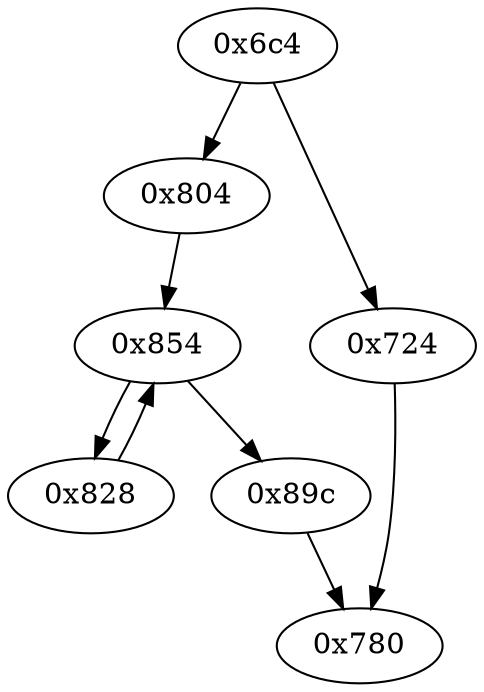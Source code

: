 strict digraph "" {
	graph ["edge"="{}",
		file="/Users/mark/Documents/deobfus-2019-ccs/ALL-CFG/basic-algorithms/fib/1732_recovered.dot",
		"graph"="{u'file': u'/Users/mark/Documents/deobfus-2019-ccs/ALL-CFG/basic-algorithms/fib/1732_recovered.dot'}",
		"node"="{u'opcode': u''}"
	];
	"0x804"	 [opcode="[u'bl', u'bl', u'ldr', u'mov', u'mov', u'ldr', u'ldrb', u'mov', u'b']"];
	"0x854"	 [opcode="[u'str', u'str', u'str', u'ldr', u'ldr', u'ldr', u'cmp', u'mov']"];
	"0x804" -> "0x854";
	"0x780"	 [opcode="[u'str', u'mov']"];
	"0x828"	 [opcode="[u'ldr', u'ldr', u'add', u'ldr', u'ldr', u'sub', u'add', u'add', u'ldr']"];
	"0x828" -> "0x854";
	"0x724"	 [opcode="[u'ldr', u'mov']"];
	"0x724" -> "0x780";
	"0x89c"	 [opcode="[u'ldr', u'ldr', u'bl', u'ldr', u'ldr', u'ldr', u'mov', u'mvn', u'add', u'b']"];
	"0x89c" -> "0x780";
	"0x854" -> "0x828";
	"0x854" -> "0x89c";
	"0x6c4"	 [opcode="[u'push', u'add', u'sub', u'str', u'ldr', u'cmp', u'ldr', u'ldr', u'mvn', u'add', u'ldr', u'ldr', u'str', u'ldr', u'ldr', u'ldr', \
u'ldr', u'ldr', u'ldr', u'mov', u'ldr', u'add', u'str', u'b']"];
	"0x6c4" -> "0x804";
	"0x6c4" -> "0x724";
}
